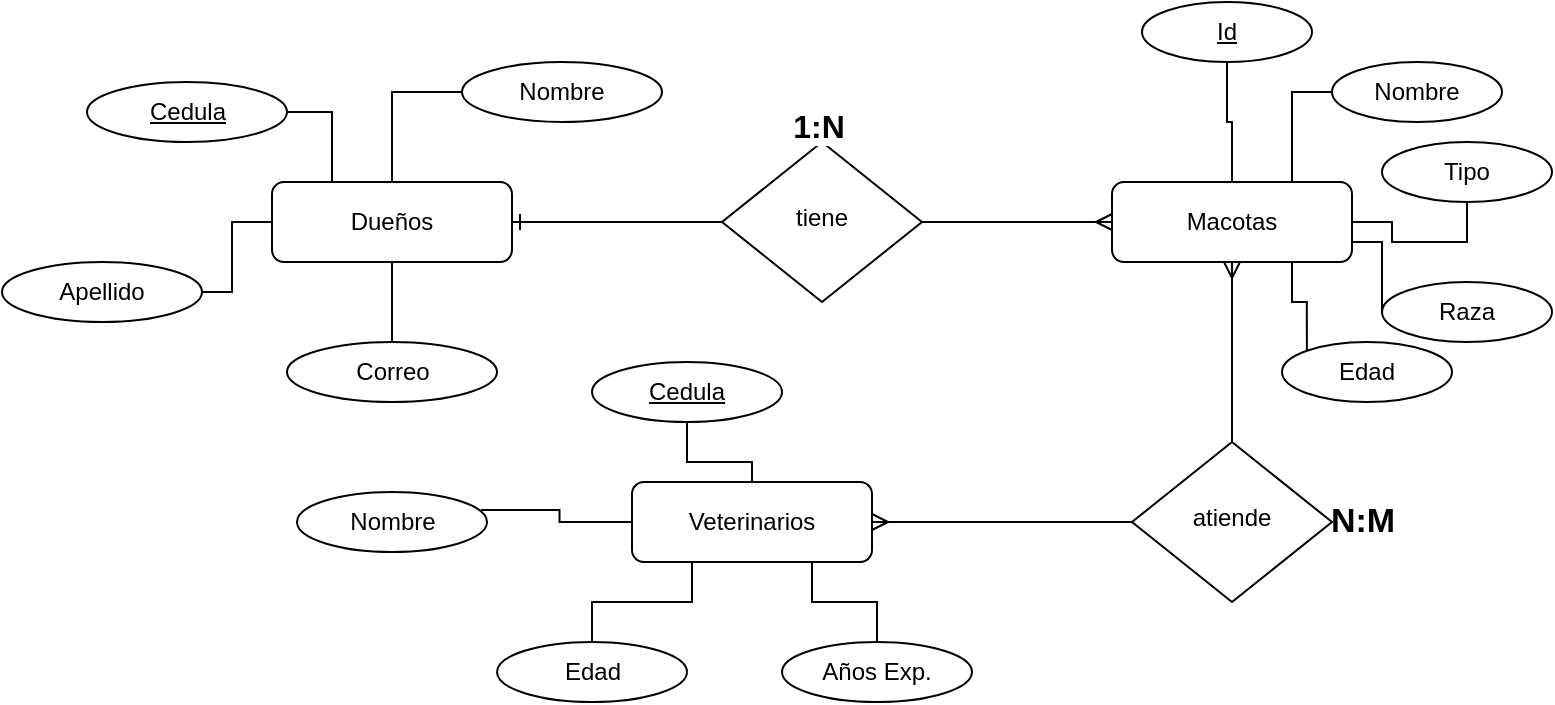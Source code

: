 <mxfile version="21.6.3" type="device">
  <diagram id="C5RBs43oDa-KdzZeNtuy" name="Page-1">
    <mxGraphModel dx="1434" dy="699" grid="1" gridSize="10" guides="1" tooltips="1" connect="1" arrows="1" fold="1" page="1" pageScale="1" pageWidth="827" pageHeight="1169" math="0" shadow="0">
      <root>
        <mxCell id="WIyWlLk6GJQsqaUBKTNV-0" />
        <mxCell id="WIyWlLk6GJQsqaUBKTNV-1" parent="WIyWlLk6GJQsqaUBKTNV-0" />
        <mxCell id="XU79R2KSOOC2jybvs3mt-1" style="edgeStyle=orthogonalEdgeStyle;rounded=0;orthogonalLoop=1;jettySize=auto;html=1;entryX=0;entryY=0.5;entryDx=0;entryDy=0;endArrow=none;endFill=0;startArrow=ERone;startFill=0;" edge="1" parent="WIyWlLk6GJQsqaUBKTNV-1" source="WIyWlLk6GJQsqaUBKTNV-3" target="WIyWlLk6GJQsqaUBKTNV-6">
          <mxGeometry relative="1" as="geometry" />
        </mxCell>
        <mxCell id="XU79R2KSOOC2jybvs3mt-6" value="" style="edgeStyle=orthogonalEdgeStyle;rounded=0;orthogonalLoop=1;jettySize=auto;html=1;entryX=0.5;entryY=0;entryDx=0;entryDy=0;endArrow=none;endFill=0;" edge="1" parent="WIyWlLk6GJQsqaUBKTNV-1" source="WIyWlLk6GJQsqaUBKTNV-3" target="XU79R2KSOOC2jybvs3mt-5">
          <mxGeometry relative="1" as="geometry" />
        </mxCell>
        <mxCell id="XU79R2KSOOC2jybvs3mt-10" style="edgeStyle=orthogonalEdgeStyle;rounded=0;orthogonalLoop=1;jettySize=auto;html=1;exitX=0.25;exitY=0;exitDx=0;exitDy=0;entryX=1;entryY=0.5;entryDx=0;entryDy=0;endArrow=none;endFill=0;" edge="1" parent="WIyWlLk6GJQsqaUBKTNV-1" source="WIyWlLk6GJQsqaUBKTNV-3" target="XU79R2KSOOC2jybvs3mt-9">
          <mxGeometry relative="1" as="geometry" />
        </mxCell>
        <mxCell id="XU79R2KSOOC2jybvs3mt-11" style="edgeStyle=orthogonalEdgeStyle;rounded=0;orthogonalLoop=1;jettySize=auto;html=1;entryX=0;entryY=0.5;entryDx=0;entryDy=0;exitX=0.5;exitY=0;exitDx=0;exitDy=0;endArrow=none;endFill=0;" edge="1" parent="WIyWlLk6GJQsqaUBKTNV-1" source="WIyWlLk6GJQsqaUBKTNV-3" target="XU79R2KSOOC2jybvs3mt-8">
          <mxGeometry relative="1" as="geometry" />
        </mxCell>
        <mxCell id="XU79R2KSOOC2jybvs3mt-12" style="edgeStyle=orthogonalEdgeStyle;rounded=0;orthogonalLoop=1;jettySize=auto;html=1;endArrow=none;endFill=0;" edge="1" parent="WIyWlLk6GJQsqaUBKTNV-1" source="WIyWlLk6GJQsqaUBKTNV-3" target="XU79R2KSOOC2jybvs3mt-7">
          <mxGeometry relative="1" as="geometry" />
        </mxCell>
        <mxCell id="WIyWlLk6GJQsqaUBKTNV-3" value="Dueños" style="rounded=1;whiteSpace=wrap;html=1;fontSize=12;glass=0;strokeWidth=1;shadow=0;" parent="WIyWlLk6GJQsqaUBKTNV-1" vertex="1">
          <mxGeometry x="175" y="240" width="120" height="40" as="geometry" />
        </mxCell>
        <mxCell id="XU79R2KSOOC2jybvs3mt-2" style="edgeStyle=orthogonalEdgeStyle;rounded=0;orthogonalLoop=1;jettySize=auto;html=1;endArrow=ERmany;endFill=0;" edge="1" parent="WIyWlLk6GJQsqaUBKTNV-1" source="WIyWlLk6GJQsqaUBKTNV-6" target="WIyWlLk6GJQsqaUBKTNV-7">
          <mxGeometry relative="1" as="geometry" />
        </mxCell>
        <mxCell id="WIyWlLk6GJQsqaUBKTNV-6" value="tiene" style="rhombus;whiteSpace=wrap;html=1;shadow=0;fontFamily=Helvetica;fontSize=12;align=center;strokeWidth=1;spacing=6;spacingTop=-4;" parent="WIyWlLk6GJQsqaUBKTNV-1" vertex="1">
          <mxGeometry x="400" y="220" width="100" height="80" as="geometry" />
        </mxCell>
        <mxCell id="XU79R2KSOOC2jybvs3mt-24" value="" style="edgeStyle=orthogonalEdgeStyle;rounded=0;orthogonalLoop=1;jettySize=auto;html=1;endArrow=none;endFill=0;" edge="1" parent="WIyWlLk6GJQsqaUBKTNV-1" source="WIyWlLk6GJQsqaUBKTNV-7" target="XU79R2KSOOC2jybvs3mt-23">
          <mxGeometry relative="1" as="geometry" />
        </mxCell>
        <mxCell id="XU79R2KSOOC2jybvs3mt-38" style="edgeStyle=orthogonalEdgeStyle;rounded=0;orthogonalLoop=1;jettySize=auto;html=1;exitX=0.75;exitY=0;exitDx=0;exitDy=0;entryX=0;entryY=0.5;entryDx=0;entryDy=0;endArrow=none;endFill=0;" edge="1" parent="WIyWlLk6GJQsqaUBKTNV-1" source="WIyWlLk6GJQsqaUBKTNV-7" target="XU79R2KSOOC2jybvs3mt-25">
          <mxGeometry relative="1" as="geometry" />
        </mxCell>
        <mxCell id="XU79R2KSOOC2jybvs3mt-40" style="edgeStyle=orthogonalEdgeStyle;rounded=0;orthogonalLoop=1;jettySize=auto;html=1;exitX=1;exitY=0.5;exitDx=0;exitDy=0;entryX=0.5;entryY=1;entryDx=0;entryDy=0;endArrow=none;endFill=0;" edge="1" parent="WIyWlLk6GJQsqaUBKTNV-1" source="WIyWlLk6GJQsqaUBKTNV-7" target="XU79R2KSOOC2jybvs3mt-26">
          <mxGeometry relative="1" as="geometry" />
        </mxCell>
        <mxCell id="XU79R2KSOOC2jybvs3mt-41" style="edgeStyle=orthogonalEdgeStyle;rounded=0;orthogonalLoop=1;jettySize=auto;html=1;exitX=0.75;exitY=1;exitDx=0;exitDy=0;entryX=0;entryY=0;entryDx=0;entryDy=0;endArrow=none;endFill=0;" edge="1" parent="WIyWlLk6GJQsqaUBKTNV-1" source="WIyWlLk6GJQsqaUBKTNV-7" target="XU79R2KSOOC2jybvs3mt-37">
          <mxGeometry relative="1" as="geometry" />
        </mxCell>
        <mxCell id="XU79R2KSOOC2jybvs3mt-42" style="edgeStyle=orthogonalEdgeStyle;rounded=0;orthogonalLoop=1;jettySize=auto;html=1;exitX=1;exitY=0.75;exitDx=0;exitDy=0;entryX=0;entryY=0.5;entryDx=0;entryDy=0;endArrow=none;endFill=0;" edge="1" parent="WIyWlLk6GJQsqaUBKTNV-1" source="WIyWlLk6GJQsqaUBKTNV-7" target="XU79R2KSOOC2jybvs3mt-27">
          <mxGeometry relative="1" as="geometry" />
        </mxCell>
        <mxCell id="WIyWlLk6GJQsqaUBKTNV-7" value="Macotas" style="rounded=1;whiteSpace=wrap;html=1;fontSize=12;glass=0;strokeWidth=1;shadow=0;" parent="WIyWlLk6GJQsqaUBKTNV-1" vertex="1">
          <mxGeometry x="595" y="240" width="120" height="40" as="geometry" />
        </mxCell>
        <mxCell id="XU79R2KSOOC2jybvs3mt-3" style="edgeStyle=orthogonalEdgeStyle;rounded=0;orthogonalLoop=1;jettySize=auto;html=1;endArrow=ERmany;endFill=0;" edge="1" parent="WIyWlLk6GJQsqaUBKTNV-1" source="WIyWlLk6GJQsqaUBKTNV-10" target="WIyWlLk6GJQsqaUBKTNV-7">
          <mxGeometry relative="1" as="geometry" />
        </mxCell>
        <mxCell id="XU79R2KSOOC2jybvs3mt-22" value="N:M" style="edgeLabel;html=1;align=center;verticalAlign=middle;resizable=0;points=[];fontSize=17;fontStyle=1" vertex="1" connectable="0" parent="XU79R2KSOOC2jybvs3mt-3">
          <mxGeometry x="0.067" y="-1" relative="1" as="geometry">
            <mxPoint x="64" y="88" as="offset" />
          </mxGeometry>
        </mxCell>
        <mxCell id="XU79R2KSOOC2jybvs3mt-4" style="edgeStyle=orthogonalEdgeStyle;rounded=0;orthogonalLoop=1;jettySize=auto;html=1;entryX=1;entryY=0.5;entryDx=0;entryDy=0;endArrow=ERmany;endFill=0;" edge="1" parent="WIyWlLk6GJQsqaUBKTNV-1" source="WIyWlLk6GJQsqaUBKTNV-10" target="WIyWlLk6GJQsqaUBKTNV-11">
          <mxGeometry relative="1" as="geometry" />
        </mxCell>
        <mxCell id="WIyWlLk6GJQsqaUBKTNV-10" value="atiende" style="rhombus;whiteSpace=wrap;html=1;shadow=0;fontFamily=Helvetica;fontSize=12;align=center;strokeWidth=1;spacing=6;spacingTop=-4;" parent="WIyWlLk6GJQsqaUBKTNV-1" vertex="1">
          <mxGeometry x="605" y="370" width="100" height="80" as="geometry" />
        </mxCell>
        <mxCell id="XU79R2KSOOC2jybvs3mt-29" value="" style="edgeStyle=orthogonalEdgeStyle;rounded=0;orthogonalLoop=1;jettySize=auto;html=1;exitX=0.75;exitY=1;exitDx=0;exitDy=0;endArrow=none;endFill=0;" edge="1" parent="WIyWlLk6GJQsqaUBKTNV-1" source="WIyWlLk6GJQsqaUBKTNV-11" target="XU79R2KSOOC2jybvs3mt-28">
          <mxGeometry relative="1" as="geometry" />
        </mxCell>
        <mxCell id="XU79R2KSOOC2jybvs3mt-33" style="edgeStyle=orthogonalEdgeStyle;rounded=0;orthogonalLoop=1;jettySize=auto;html=1;exitX=0.25;exitY=1;exitDx=0;exitDy=0;endArrow=none;endFill=0;" edge="1" parent="WIyWlLk6GJQsqaUBKTNV-1" source="WIyWlLk6GJQsqaUBKTNV-11" target="XU79R2KSOOC2jybvs3mt-30">
          <mxGeometry relative="1" as="geometry" />
        </mxCell>
        <mxCell id="XU79R2KSOOC2jybvs3mt-35" style="edgeStyle=orthogonalEdgeStyle;rounded=0;orthogonalLoop=1;jettySize=auto;html=1;exitX=0;exitY=0.5;exitDx=0;exitDy=0;entryX=0.968;entryY=0.3;entryDx=0;entryDy=0;entryPerimeter=0;endArrow=none;endFill=0;" edge="1" parent="WIyWlLk6GJQsqaUBKTNV-1" source="WIyWlLk6GJQsqaUBKTNV-11" target="XU79R2KSOOC2jybvs3mt-31">
          <mxGeometry relative="1" as="geometry">
            <mxPoint x="340" y="440" as="targetPoint" />
          </mxGeometry>
        </mxCell>
        <mxCell id="WIyWlLk6GJQsqaUBKTNV-11" value="Veterinarios" style="rounded=1;whiteSpace=wrap;html=1;fontSize=12;glass=0;strokeWidth=1;shadow=0;" parent="WIyWlLk6GJQsqaUBKTNV-1" vertex="1">
          <mxGeometry x="355" y="390" width="120" height="40" as="geometry" />
        </mxCell>
        <mxCell id="XU79R2KSOOC2jybvs3mt-5" value="Correo" style="ellipse;whiteSpace=wrap;html=1;rounded=1;glass=0;strokeWidth=1;shadow=0;" vertex="1" parent="WIyWlLk6GJQsqaUBKTNV-1">
          <mxGeometry x="182.5" y="320" width="105" height="30" as="geometry" />
        </mxCell>
        <mxCell id="XU79R2KSOOC2jybvs3mt-7" value="Apellido" style="ellipse;whiteSpace=wrap;html=1;rounded=1;glass=0;strokeWidth=1;shadow=0;" vertex="1" parent="WIyWlLk6GJQsqaUBKTNV-1">
          <mxGeometry x="40" y="280" width="100" height="30" as="geometry" />
        </mxCell>
        <mxCell id="XU79R2KSOOC2jybvs3mt-8" value="Nombre" style="ellipse;whiteSpace=wrap;html=1;rounded=1;glass=0;strokeWidth=1;shadow=0;" vertex="1" parent="WIyWlLk6GJQsqaUBKTNV-1">
          <mxGeometry x="270" y="180" width="100" height="30" as="geometry" />
        </mxCell>
        <mxCell id="XU79R2KSOOC2jybvs3mt-9" value="&lt;u&gt;Cedula&lt;/u&gt;" style="ellipse;whiteSpace=wrap;html=1;rounded=1;glass=0;strokeWidth=1;shadow=0;" vertex="1" parent="WIyWlLk6GJQsqaUBKTNV-1">
          <mxGeometry x="82.5" y="190" width="100" height="30" as="geometry" />
        </mxCell>
        <mxCell id="XU79R2KSOOC2jybvs3mt-14" style="edgeStyle=orthogonalEdgeStyle;rounded=0;orthogonalLoop=1;jettySize=auto;html=1;exitX=0.5;exitY=1;exitDx=0;exitDy=0;" edge="1" parent="WIyWlLk6GJQsqaUBKTNV-1" source="XU79R2KSOOC2jybvs3mt-8" target="XU79R2KSOOC2jybvs3mt-8">
          <mxGeometry relative="1" as="geometry" />
        </mxCell>
        <mxCell id="XU79R2KSOOC2jybvs3mt-20" value="1:N" style="edgeLabel;html=1;align=center;verticalAlign=middle;resizable=0;points=[];fontSize=16;fontStyle=1" vertex="1" connectable="0" parent="WIyWlLk6GJQsqaUBKTNV-1">
          <mxGeometry x="360" y="260" as="geometry">
            <mxPoint x="88" y="-48" as="offset" />
          </mxGeometry>
        </mxCell>
        <mxCell id="XU79R2KSOOC2jybvs3mt-23" value="&lt;u&gt;Id&lt;/u&gt;" style="ellipse;whiteSpace=wrap;html=1;rounded=1;glass=0;strokeWidth=1;shadow=0;" vertex="1" parent="WIyWlLk6GJQsqaUBKTNV-1">
          <mxGeometry x="610" y="150" width="85" height="30" as="geometry" />
        </mxCell>
        <mxCell id="XU79R2KSOOC2jybvs3mt-25" value="Nombre" style="ellipse;whiteSpace=wrap;html=1;rounded=1;glass=0;strokeWidth=1;shadow=0;" vertex="1" parent="WIyWlLk6GJQsqaUBKTNV-1">
          <mxGeometry x="705" y="180" width="85" height="30" as="geometry" />
        </mxCell>
        <mxCell id="XU79R2KSOOC2jybvs3mt-26" value="Tipo" style="ellipse;whiteSpace=wrap;html=1;rounded=1;glass=0;strokeWidth=1;shadow=0;" vertex="1" parent="WIyWlLk6GJQsqaUBKTNV-1">
          <mxGeometry x="730" y="220" width="85" height="30" as="geometry" />
        </mxCell>
        <mxCell id="XU79R2KSOOC2jybvs3mt-27" value="Raza" style="ellipse;whiteSpace=wrap;html=1;rounded=1;glass=0;strokeWidth=1;shadow=0;" vertex="1" parent="WIyWlLk6GJQsqaUBKTNV-1">
          <mxGeometry x="730" y="290" width="85" height="30" as="geometry" />
        </mxCell>
        <mxCell id="XU79R2KSOOC2jybvs3mt-28" value="Años Exp." style="ellipse;whiteSpace=wrap;html=1;rounded=1;glass=0;strokeWidth=1;shadow=0;" vertex="1" parent="WIyWlLk6GJQsqaUBKTNV-1">
          <mxGeometry x="430" y="470" width="95" height="30" as="geometry" />
        </mxCell>
        <mxCell id="XU79R2KSOOC2jybvs3mt-30" value="Edad" style="ellipse;whiteSpace=wrap;html=1;rounded=1;glass=0;strokeWidth=1;shadow=0;" vertex="1" parent="WIyWlLk6GJQsqaUBKTNV-1">
          <mxGeometry x="287.5" y="470" width="95" height="30" as="geometry" />
        </mxCell>
        <mxCell id="XU79R2KSOOC2jybvs3mt-31" value="Nombre" style="ellipse;whiteSpace=wrap;html=1;rounded=1;glass=0;strokeWidth=1;shadow=0;" vertex="1" parent="WIyWlLk6GJQsqaUBKTNV-1">
          <mxGeometry x="187.5" y="395" width="95" height="30" as="geometry" />
        </mxCell>
        <mxCell id="XU79R2KSOOC2jybvs3mt-36" style="edgeStyle=orthogonalEdgeStyle;rounded=0;orthogonalLoop=1;jettySize=auto;html=1;entryX=0.5;entryY=0;entryDx=0;entryDy=0;endArrow=none;endFill=0;" edge="1" parent="WIyWlLk6GJQsqaUBKTNV-1" source="XU79R2KSOOC2jybvs3mt-32" target="WIyWlLk6GJQsqaUBKTNV-11">
          <mxGeometry relative="1" as="geometry" />
        </mxCell>
        <mxCell id="XU79R2KSOOC2jybvs3mt-32" value="&lt;u&gt;Cedula&lt;/u&gt;" style="ellipse;whiteSpace=wrap;html=1;rounded=1;glass=0;strokeWidth=1;shadow=0;" vertex="1" parent="WIyWlLk6GJQsqaUBKTNV-1">
          <mxGeometry x="335" y="330" width="95" height="30" as="geometry" />
        </mxCell>
        <mxCell id="XU79R2KSOOC2jybvs3mt-37" value="Edad" style="ellipse;whiteSpace=wrap;html=1;rounded=1;glass=0;strokeWidth=1;shadow=0;" vertex="1" parent="WIyWlLk6GJQsqaUBKTNV-1">
          <mxGeometry x="680" y="320" width="85" height="30" as="geometry" />
        </mxCell>
      </root>
    </mxGraphModel>
  </diagram>
</mxfile>
